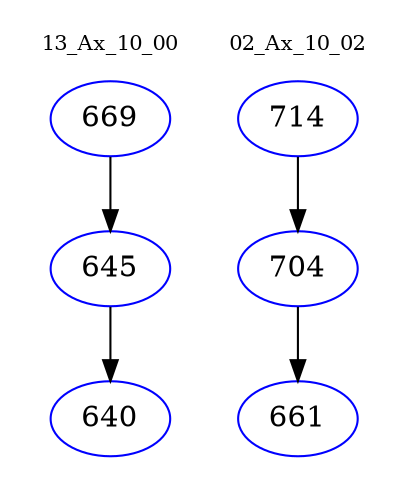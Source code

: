 digraph{
subgraph cluster_0 {
color = white
label = "13_Ax_10_00";
fontsize=10;
T0_669 [label="669", color="blue"]
T0_669 -> T0_645 [color="black"]
T0_645 [label="645", color="blue"]
T0_645 -> T0_640 [color="black"]
T0_640 [label="640", color="blue"]
}
subgraph cluster_1 {
color = white
label = "02_Ax_10_02";
fontsize=10;
T1_714 [label="714", color="blue"]
T1_714 -> T1_704 [color="black"]
T1_704 [label="704", color="blue"]
T1_704 -> T1_661 [color="black"]
T1_661 [label="661", color="blue"]
}
}
